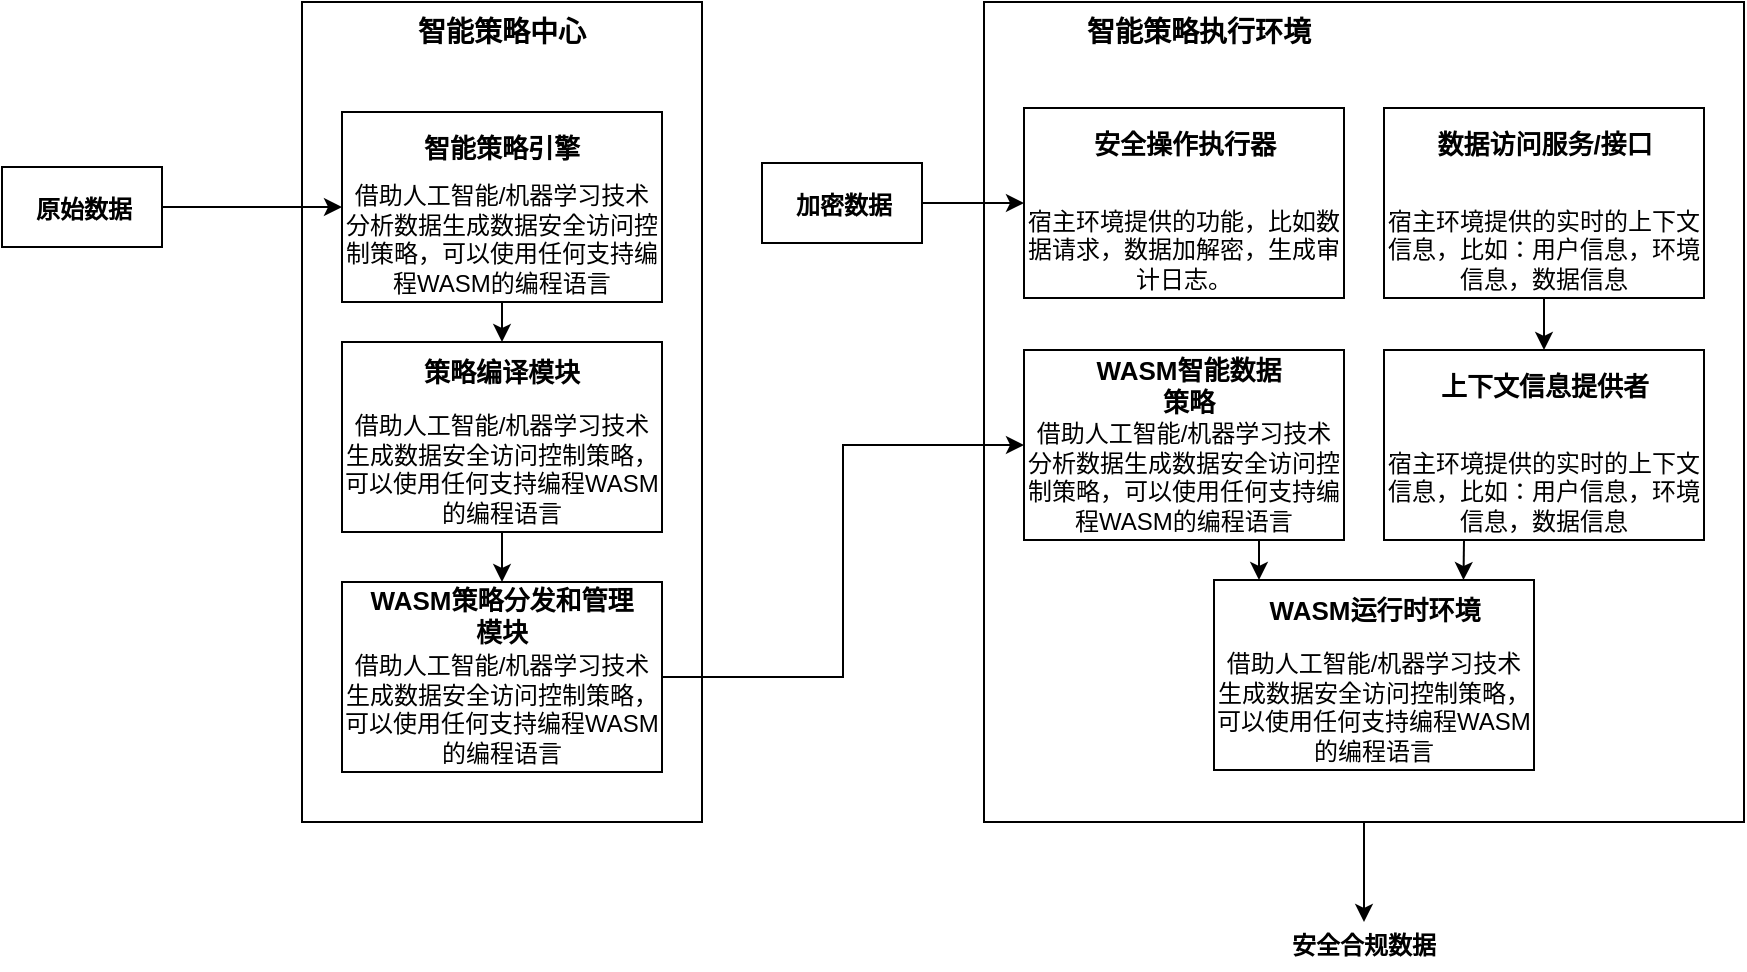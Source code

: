 <mxfile version="27.1.4">
  <diagram name="第 1 页" id="RCnvyBVjviqlg7Vbb6u8">
    <mxGraphModel dx="1554" dy="856" grid="1" gridSize="10" guides="1" tooltips="1" connect="1" arrows="1" fold="1" page="1" pageScale="1" pageWidth="2336" pageHeight="1654" math="0" shadow="0">
      <root>
        <mxCell id="0" />
        <mxCell id="1" parent="0" />
        <mxCell id="uTg2soy5fG2xS7olu24i-1" value="" style="rounded=0;whiteSpace=wrap;html=1;strokeWidth=1;fillColor=none;align=center;" vertex="1" parent="1">
          <mxGeometry x="360" y="490" width="200" height="410" as="geometry" />
        </mxCell>
        <mxCell id="uTg2soy5fG2xS7olu24i-2" value="&lt;b&gt;智能策略中心&lt;/b&gt;" style="text;html=1;align=center;verticalAlign=middle;whiteSpace=wrap;rounded=0;fontSize=14;" vertex="1" parent="1">
          <mxGeometry x="405.0" y="490" width="110" height="30" as="geometry" />
        </mxCell>
        <mxCell id="uTg2soy5fG2xS7olu24i-13" style="edgeStyle=orthogonalEdgeStyle;rounded=0;orthogonalLoop=1;jettySize=auto;html=1;exitX=0.5;exitY=1;exitDx=0;exitDy=0;entryX=0.5;entryY=0;entryDx=0;entryDy=0;" edge="1" parent="1" source="uTg2soy5fG2xS7olu24i-3" target="uTg2soy5fG2xS7olu24i-6">
          <mxGeometry relative="1" as="geometry" />
        </mxCell>
        <mxCell id="uTg2soy5fG2xS7olu24i-3" value="借助人工智能/机器学习技术分析数据生成数据安全访问控制策略，可以使用任何支持编程WASM的编程语言" style="rounded=0;whiteSpace=wrap;html=1;fillColor=none;verticalAlign=bottom;" vertex="1" parent="1">
          <mxGeometry x="380" y="545" width="160" height="95" as="geometry" />
        </mxCell>
        <mxCell id="uTg2soy5fG2xS7olu24i-4" value="&lt;font style=&quot;font-size: 13px;&quot;&gt;&lt;b style=&quot;&quot;&gt;智能策略引擎&lt;/b&gt;&lt;/font&gt;" style="text;html=1;align=center;verticalAlign=middle;whiteSpace=wrap;rounded=0;" vertex="1" parent="1">
          <mxGeometry x="415" y="548" width="90" height="30" as="geometry" />
        </mxCell>
        <mxCell id="uTg2soy5fG2xS7olu24i-16" style="edgeStyle=orthogonalEdgeStyle;rounded=0;orthogonalLoop=1;jettySize=auto;html=1;exitX=0.5;exitY=1;exitDx=0;exitDy=0;entryX=0.5;entryY=0;entryDx=0;entryDy=0;" edge="1" parent="1" source="uTg2soy5fG2xS7olu24i-5" target="uTg2soy5fG2xS7olu24i-14">
          <mxGeometry relative="1" as="geometry" />
        </mxCell>
        <mxCell id="uTg2soy5fG2xS7olu24i-5" value="借助人工智能/机器学习技术生成数据安全访问控制策略，可以使用任何支持编程WASM的编程语言" style="rounded=0;whiteSpace=wrap;html=1;fillColor=none;verticalAlign=bottom;" vertex="1" parent="1">
          <mxGeometry x="380" y="660" width="160" height="95" as="geometry" />
        </mxCell>
        <mxCell id="uTg2soy5fG2xS7olu24i-6" value="&lt;font style=&quot;font-size: 13px;&quot;&gt;&lt;b style=&quot;&quot;&gt;策略编译模块&lt;/b&gt;&lt;/font&gt;" style="text;html=1;align=center;verticalAlign=middle;whiteSpace=wrap;rounded=0;" vertex="1" parent="1">
          <mxGeometry x="415" y="660" width="90" height="30" as="geometry" />
        </mxCell>
        <mxCell id="uTg2soy5fG2xS7olu24i-7" value="" style="group" vertex="1" connectable="0" parent="1">
          <mxGeometry x="210" y="572.5" width="80" height="40" as="geometry" />
        </mxCell>
        <mxCell id="uTg2soy5fG2xS7olu24i-8" value="" style="group" vertex="1" connectable="0" parent="uTg2soy5fG2xS7olu24i-7">
          <mxGeometry width="80" height="40" as="geometry" />
        </mxCell>
        <mxCell id="uTg2soy5fG2xS7olu24i-9" value="" style="rounded=0;whiteSpace=wrap;html=1;strokeWidth=1;fillColor=none;align=center;" vertex="1" parent="uTg2soy5fG2xS7olu24i-8">
          <mxGeometry width="80" height="40" as="geometry" />
        </mxCell>
        <mxCell id="uTg2soy5fG2xS7olu24i-10" value="&lt;b&gt;原始数据&lt;/b&gt;" style="text;html=1;align=center;verticalAlign=middle;whiteSpace=wrap;rounded=0;" vertex="1" parent="uTg2soy5fG2xS7olu24i-8">
          <mxGeometry x="6" y="9" width="70" height="24" as="geometry" />
        </mxCell>
        <mxCell id="uTg2soy5fG2xS7olu24i-12" style="edgeStyle=orthogonalEdgeStyle;rounded=0;orthogonalLoop=1;jettySize=auto;html=1;exitX=1;exitY=0.5;exitDx=0;exitDy=0;entryX=0;entryY=0.5;entryDx=0;entryDy=0;" edge="1" parent="1" source="uTg2soy5fG2xS7olu24i-9" target="uTg2soy5fG2xS7olu24i-3">
          <mxGeometry relative="1" as="geometry">
            <mxPoint x="320" y="592.714" as="targetPoint" />
          </mxGeometry>
        </mxCell>
        <mxCell id="uTg2soy5fG2xS7olu24i-14" value="借助人工智能/机器学习技术生成数据安全访问控制策略，可以使用任何支持编程WASM的编程语言" style="rounded=0;whiteSpace=wrap;html=1;fillColor=none;verticalAlign=bottom;" vertex="1" parent="1">
          <mxGeometry x="380" y="780" width="160" height="95" as="geometry" />
        </mxCell>
        <mxCell id="uTg2soy5fG2xS7olu24i-15" value="&lt;font style=&quot;font-size: 13px;&quot;&gt;&lt;b style=&quot;&quot;&gt;WASM策略分发和管理模块&lt;/b&gt;&lt;/font&gt;" style="text;html=1;align=center;verticalAlign=middle;whiteSpace=wrap;rounded=0;" vertex="1" parent="1">
          <mxGeometry x="390" y="782" width="140" height="30" as="geometry" />
        </mxCell>
        <mxCell id="uTg2soy5fG2xS7olu24i-49" style="edgeStyle=orthogonalEdgeStyle;rounded=0;orthogonalLoop=1;jettySize=auto;html=1;exitX=0.5;exitY=1;exitDx=0;exitDy=0;" edge="1" parent="1" source="uTg2soy5fG2xS7olu24i-17" target="uTg2soy5fG2xS7olu24i-48">
          <mxGeometry relative="1" as="geometry" />
        </mxCell>
        <mxCell id="uTg2soy5fG2xS7olu24i-17" value="" style="rounded=0;whiteSpace=wrap;html=1;strokeWidth=1;fillColor=none;align=center;" vertex="1" parent="1">
          <mxGeometry x="701" y="490" width="380" height="410" as="geometry" />
        </mxCell>
        <mxCell id="uTg2soy5fG2xS7olu24i-18" value="&lt;b&gt;智能策略执行环境&lt;/b&gt;" style="text;html=1;align=center;verticalAlign=middle;whiteSpace=wrap;rounded=0;fontSize=14;" vertex="1" parent="1">
          <mxGeometry x="746" y="490" width="125" height="30" as="geometry" />
        </mxCell>
        <mxCell id="uTg2soy5fG2xS7olu24i-34" style="edgeStyle=orthogonalEdgeStyle;rounded=0;orthogonalLoop=1;jettySize=auto;html=1;exitX=0.75;exitY=1;exitDx=0;exitDy=0;entryX=0;entryY=0;entryDx=0;entryDy=0;" edge="1" parent="1" source="uTg2soy5fG2xS7olu24i-20" target="uTg2soy5fG2xS7olu24i-24">
          <mxGeometry relative="1" as="geometry" />
        </mxCell>
        <mxCell id="uTg2soy5fG2xS7olu24i-20" value="借助人工智能/机器学习技术分析数据生成数据安全访问控制策略，可以使用任何支持编程WASM的编程语言" style="rounded=0;whiteSpace=wrap;html=1;fillColor=none;verticalAlign=bottom;" vertex="1" parent="1">
          <mxGeometry x="721" y="664" width="160" height="95" as="geometry" />
        </mxCell>
        <mxCell id="uTg2soy5fG2xS7olu24i-21" value="&lt;font style=&quot;font-size: 13px;&quot;&gt;&lt;b style=&quot;&quot;&gt;WASM智能数据策略&lt;/b&gt;&lt;/font&gt;" style="text;html=1;align=center;verticalAlign=middle;whiteSpace=wrap;rounded=0;" vertex="1" parent="1">
          <mxGeometry x="756" y="667" width="95" height="30" as="geometry" />
        </mxCell>
        <mxCell id="uTg2soy5fG2xS7olu24i-23" value="借助人工智能/机器学习技术生成数据安全访问控制策略，可以使用任何支持编程WASM的编程语言" style="rounded=0;whiteSpace=wrap;html=1;fillColor=none;verticalAlign=bottom;" vertex="1" parent="1">
          <mxGeometry x="816" y="779" width="160" height="95" as="geometry" />
        </mxCell>
        <mxCell id="uTg2soy5fG2xS7olu24i-24" value="&lt;font style=&quot;font-size: 13px;&quot;&gt;&lt;b style=&quot;&quot;&gt;WASM运行时环境&lt;/b&gt;&lt;/font&gt;" style="text;html=1;align=center;verticalAlign=middle;whiteSpace=wrap;rounded=0;" vertex="1" parent="1">
          <mxGeometry x="838.5" y="779" width="115" height="30" as="geometry" />
        </mxCell>
        <mxCell id="uTg2soy5fG2xS7olu24i-28" style="edgeStyle=orthogonalEdgeStyle;rounded=0;orthogonalLoop=1;jettySize=auto;html=1;exitX=1;exitY=0.5;exitDx=0;exitDy=0;entryX=0;entryY=0.5;entryDx=0;entryDy=0;" edge="1" parent="1" source="uTg2soy5fG2xS7olu24i-14" target="uTg2soy5fG2xS7olu24i-20">
          <mxGeometry relative="1" as="geometry" />
        </mxCell>
        <mxCell id="uTg2soy5fG2xS7olu24i-32" value="宿主环境提供的实时的上下文信息，比如：用户信息，环境信息，数据信息" style="rounded=0;whiteSpace=wrap;html=1;fillColor=none;verticalAlign=bottom;" vertex="1" parent="1">
          <mxGeometry x="901" y="664" width="160" height="95" as="geometry" />
        </mxCell>
        <mxCell id="uTg2soy5fG2xS7olu24i-33" value="&lt;font style=&quot;font-size: 13px;&quot;&gt;&lt;b style=&quot;&quot;&gt;上下文信息提供者&lt;/b&gt;&lt;/font&gt;" style="text;html=1;align=center;verticalAlign=middle;whiteSpace=wrap;rounded=0;" vertex="1" parent="1">
          <mxGeometry x="923.5" y="667" width="115" height="30" as="geometry" />
        </mxCell>
        <mxCell id="uTg2soy5fG2xS7olu24i-35" style="edgeStyle=orthogonalEdgeStyle;rounded=0;orthogonalLoop=1;jettySize=auto;html=1;exitX=0.25;exitY=1;exitDx=0;exitDy=0;entryX=0.889;entryY=0;entryDx=0;entryDy=0;entryPerimeter=0;" edge="1" parent="1" source="uTg2soy5fG2xS7olu24i-32" target="uTg2soy5fG2xS7olu24i-24">
          <mxGeometry relative="1" as="geometry" />
        </mxCell>
        <mxCell id="uTg2soy5fG2xS7olu24i-37" value="" style="group" vertex="1" connectable="0" parent="1">
          <mxGeometry x="590" y="570.5" width="80" height="40" as="geometry" />
        </mxCell>
        <mxCell id="uTg2soy5fG2xS7olu24i-38" value="" style="group" vertex="1" connectable="0" parent="uTg2soy5fG2xS7olu24i-37">
          <mxGeometry width="80" height="40" as="geometry" />
        </mxCell>
        <mxCell id="uTg2soy5fG2xS7olu24i-39" value="" style="rounded=0;whiteSpace=wrap;html=1;strokeWidth=1;fillColor=none;align=center;" vertex="1" parent="uTg2soy5fG2xS7olu24i-38">
          <mxGeometry width="80" height="40" as="geometry" />
        </mxCell>
        <mxCell id="uTg2soy5fG2xS7olu24i-40" value="&lt;b&gt;加密数据&lt;/b&gt;" style="text;html=1;align=center;verticalAlign=middle;whiteSpace=wrap;rounded=0;" vertex="1" parent="uTg2soy5fG2xS7olu24i-38">
          <mxGeometry x="6" y="9" width="70" height="24" as="geometry" />
        </mxCell>
        <mxCell id="uTg2soy5fG2xS7olu24i-44" style="edgeStyle=orthogonalEdgeStyle;rounded=0;orthogonalLoop=1;jettySize=auto;html=1;exitX=0.5;exitY=1;exitDx=0;exitDy=0;entryX=0.5;entryY=0;entryDx=0;entryDy=0;" edge="1" parent="1" source="uTg2soy5fG2xS7olu24i-42" target="uTg2soy5fG2xS7olu24i-32">
          <mxGeometry relative="1" as="geometry" />
        </mxCell>
        <mxCell id="uTg2soy5fG2xS7olu24i-42" value="宿主环境提供的实时的上下文信息，比如：用户信息，环境信息，数据信息" style="rounded=0;whiteSpace=wrap;html=1;fillColor=none;verticalAlign=bottom;" vertex="1" parent="1">
          <mxGeometry x="901" y="543" width="160" height="95" as="geometry" />
        </mxCell>
        <mxCell id="uTg2soy5fG2xS7olu24i-43" value="&lt;font style=&quot;font-size: 13px;&quot;&gt;&lt;b style=&quot;&quot;&gt;数据访问服务/接口&lt;/b&gt;&lt;/font&gt;" style="text;html=1;align=center;verticalAlign=middle;whiteSpace=wrap;rounded=0;" vertex="1" parent="1">
          <mxGeometry x="923.5" y="546" width="115" height="30" as="geometry" />
        </mxCell>
        <mxCell id="uTg2soy5fG2xS7olu24i-45" value="宿主环境提供的功能，比如数据请求，数据加解密，生成审计日志。" style="rounded=0;whiteSpace=wrap;html=1;fillColor=none;verticalAlign=bottom;" vertex="1" parent="1">
          <mxGeometry x="721" y="543" width="160" height="95" as="geometry" />
        </mxCell>
        <mxCell id="uTg2soy5fG2xS7olu24i-46" value="&lt;font style=&quot;font-size: 13px;&quot;&gt;&lt;b style=&quot;&quot;&gt;安全操作执行器&lt;/b&gt;&lt;/font&gt;" style="text;html=1;align=center;verticalAlign=middle;whiteSpace=wrap;rounded=0;" vertex="1" parent="1">
          <mxGeometry x="743.5" y="546" width="115" height="30" as="geometry" />
        </mxCell>
        <mxCell id="uTg2soy5fG2xS7olu24i-47" style="edgeStyle=orthogonalEdgeStyle;rounded=0;orthogonalLoop=1;jettySize=auto;html=1;exitX=1;exitY=0.5;exitDx=0;exitDy=0;" edge="1" parent="1" source="uTg2soy5fG2xS7olu24i-39" target="uTg2soy5fG2xS7olu24i-45">
          <mxGeometry relative="1" as="geometry" />
        </mxCell>
        <mxCell id="uTg2soy5fG2xS7olu24i-48" value="&lt;b&gt;安全合规数据&lt;/b&gt;" style="text;html=1;align=center;verticalAlign=middle;whiteSpace=wrap;rounded=0;" vertex="1" parent="1">
          <mxGeometry x="849" y="950" width="84" height="24" as="geometry" />
        </mxCell>
      </root>
    </mxGraphModel>
  </diagram>
</mxfile>
